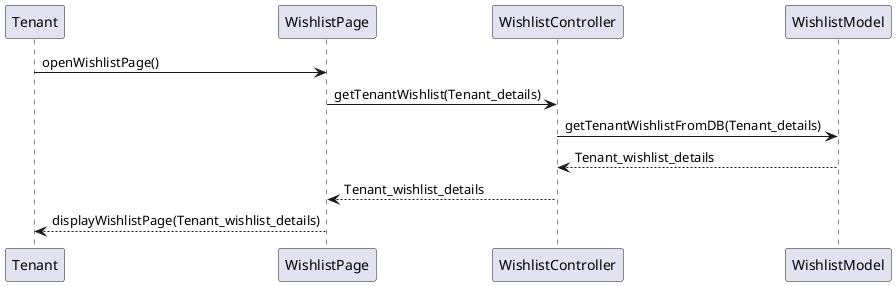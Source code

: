 @startuml

Tenant -> WishlistPage: openWishlistPage()
WishlistPage -> WishlistController: getTenantWishlist(Tenant_details)
WishlistController -> WishlistModel: getTenantWishlistFromDB(Tenant_details)
WishlistController <-- WishlistModel: Tenant_wishlist_details
WishlistPage <-- WishlistController: Tenant_wishlist_details
Tenant <-- WishlistPage: displayWishlistPage(Tenant_wishlist_details)

@enduml